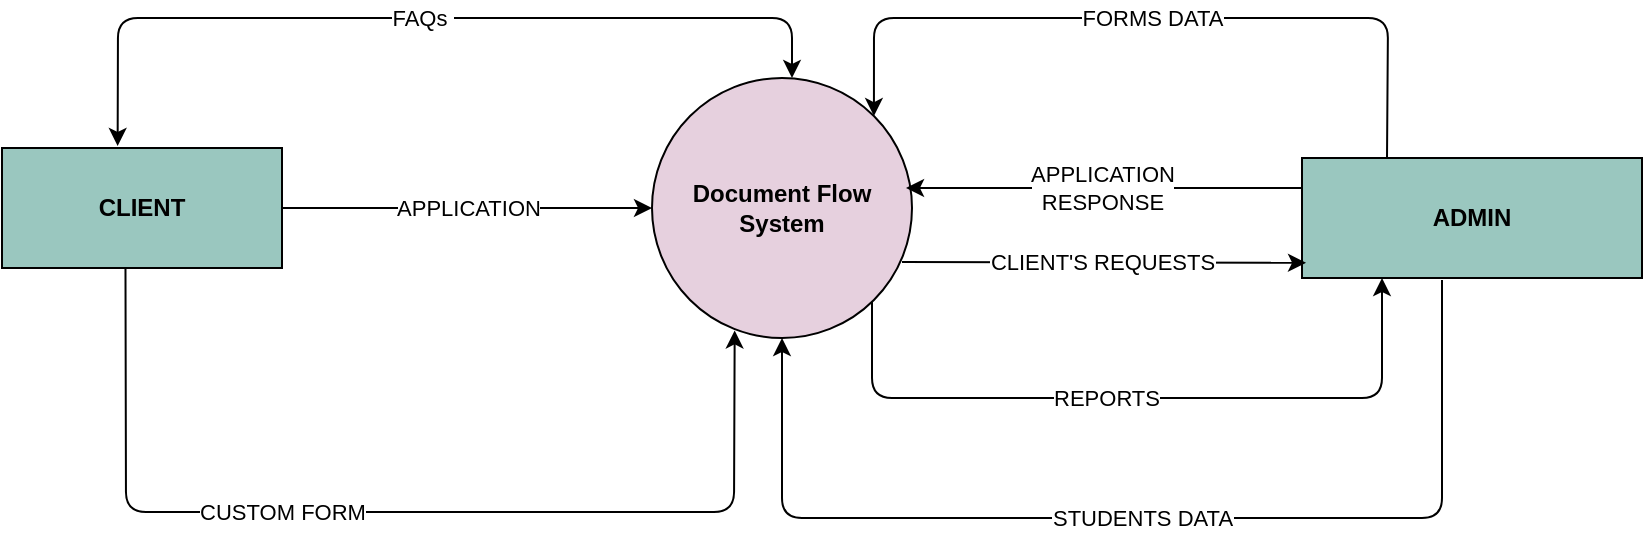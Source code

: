 <mxfile version="13.8.8" type="device"><diagram id="P5gVe64alsKlVk9m4h0j" name="Page-1"><mxGraphModel dx="5968" dy="1582" grid="1" gridSize="10" guides="1" tooltips="1" connect="1" arrows="1" fold="1" page="1" pageScale="1" pageWidth="850" pageHeight="1100" math="0" shadow="0"><root><mxCell id="0"/><mxCell id="1" parent="0"/><mxCell id="lvWQTdq-mNcc2SmkxxMN-1" value="&lt;b&gt;Document Flow System&lt;/b&gt;" style="ellipse;whiteSpace=wrap;html=1;aspect=fixed;fillColor=#E6D0DE;" parent="1" vertex="1"><mxGeometry x="-4755" y="-1000" width="130" height="130" as="geometry"/></mxCell><mxCell id="lvWQTdq-mNcc2SmkxxMN-2" value="&lt;b&gt;CLIENT&lt;/b&gt;" style="rounded=0;whiteSpace=wrap;html=1;fillColor=#9AC7BF;" parent="1" vertex="1"><mxGeometry x="-5080" y="-965" width="140" height="60" as="geometry"/></mxCell><mxCell id="zhH6NQehIsVaF82Q3OrE-2" style="edgeStyle=orthogonalEdgeStyle;rounded=0;orthogonalLoop=1;jettySize=auto;html=1;exitX=0;exitY=0.25;exitDx=0;exitDy=0;entryX=0.977;entryY=0.423;entryDx=0;entryDy=0;entryPerimeter=0;startArrow=none;startFill=0;" edge="1" parent="1" source="lvWQTdq-mNcc2SmkxxMN-3" target="lvWQTdq-mNcc2SmkxxMN-1"><mxGeometry relative="1" as="geometry"/></mxCell><mxCell id="zhH6NQehIsVaF82Q3OrE-3" value="APPLICATION&lt;br&gt;RESPONSE" style="edgeLabel;html=1;align=center;verticalAlign=middle;resizable=0;points=[];" vertex="1" connectable="0" parent="zhH6NQehIsVaF82Q3OrE-2"><mxGeometry x="0.162" relative="1" as="geometry"><mxPoint x="15" as="offset"/></mxGeometry></mxCell><mxCell id="lvWQTdq-mNcc2SmkxxMN-3" value="&lt;b&gt;ADMIN&lt;/b&gt;" style="rounded=0;whiteSpace=wrap;html=1;fillColor=#9AC7BF;" parent="1" vertex="1"><mxGeometry x="-4430" y="-960" width="170" height="60" as="geometry"/></mxCell><mxCell id="lvWQTdq-mNcc2SmkxxMN-10" value="REPORTS" style="endArrow=classic;html=1;" parent="1" edge="1"><mxGeometry x="-0.092" width="50" height="50" relative="1" as="geometry"><mxPoint x="-4645" y="-888" as="sourcePoint"/><mxPoint x="-4390" y="-900" as="targetPoint"/><Array as="points"><mxPoint x="-4645" y="-840"/><mxPoint x="-4390" y="-840"/></Array><mxPoint as="offset"/></mxGeometry></mxCell><mxCell id="lvWQTdq-mNcc2SmkxxMN-12" value="CLIENT'S REQUESTS" style="endArrow=classic;html=1;entryX=0.006;entryY=0.873;entryDx=0;entryDy=0;entryPerimeter=0;" parent="1" edge="1"><mxGeometry x="-0.01" width="50" height="50" relative="1" as="geometry"><mxPoint x="-4630" y="-908" as="sourcePoint"/><mxPoint x="-4427.98" y="-907.62" as="targetPoint"/><Array as="points"/><mxPoint as="offset"/></mxGeometry></mxCell><mxCell id="lvWQTdq-mNcc2SmkxxMN-13" value="FORMS DATA" style="endArrow=classic;html=1;exitX=0.25;exitY=0;exitDx=0;exitDy=0;entryX=1;entryY=0;entryDx=0;entryDy=0;" parent="1" source="lvWQTdq-mNcc2SmkxxMN-3" target="lvWQTdq-mNcc2SmkxxMN-1" edge="1"><mxGeometry width="50" height="50" relative="1" as="geometry"><mxPoint x="-4625" y="-930" as="sourcePoint"/><mxPoint x="-4455" y="-1010" as="targetPoint"/><Array as="points"><mxPoint x="-4387" y="-1030"/><mxPoint x="-4644" y="-1030"/></Array></mxGeometry></mxCell><mxCell id="lvWQTdq-mNcc2SmkxxMN-14" value="STUDENTS DATA" style="endArrow=classic;html=1;entryX=0.5;entryY=1;entryDx=0;entryDy=0;" parent="1" target="lvWQTdq-mNcc2SmkxxMN-1" edge="1"><mxGeometry width="50" height="50" relative="1" as="geometry"><mxPoint x="-4360" y="-899" as="sourcePoint"/><mxPoint x="-4668" y="-870" as="targetPoint"/><Array as="points"><mxPoint x="-4360" y="-780"/><mxPoint x="-4690" y="-780"/></Array></mxGeometry></mxCell><mxCell id="lvWQTdq-mNcc2SmkxxMN-16" value="APPLICATION" style="endArrow=classic;html=1;exitX=1;exitY=0.5;exitDx=0;exitDy=0;entryX=0;entryY=0.5;entryDx=0;entryDy=0;" parent="1" source="lvWQTdq-mNcc2SmkxxMN-2" target="lvWQTdq-mNcc2SmkxxMN-1" edge="1"><mxGeometry width="50" height="50" relative="1" as="geometry"><mxPoint x="-5025" y="-870" as="sourcePoint"/><mxPoint x="-4825" y="-770" as="targetPoint"/><Array as="points"/></mxGeometry></mxCell><mxCell id="lvWQTdq-mNcc2SmkxxMN-17" value="FAQs&amp;nbsp;" style="endArrow=classic;html=1;entryX=0.413;entryY=-0.017;entryDx=0;entryDy=0;entryPerimeter=0;startArrow=classic;startFill=1;" parent="1" target="lvWQTdq-mNcc2SmkxxMN-2" edge="1"><mxGeometry width="50" height="50" relative="1" as="geometry"><mxPoint x="-4685" y="-1000" as="sourcePoint"/><mxPoint x="-5015" y="-1070" as="targetPoint"/><Array as="points"><mxPoint x="-4685" y="-1000"/><mxPoint x="-4685" y="-1030"/><mxPoint x="-5022" y="-1030"/></Array></mxGeometry></mxCell><mxCell id="lvWQTdq-mNcc2SmkxxMN-18" value="CUSTOM FORM" style="endArrow=classic;html=1;entryX=0.318;entryY=0.994;entryDx=0;entryDy=0;entryPerimeter=0;exitX=0.441;exitY=1.05;exitDx=0;exitDy=0;exitPerimeter=0;" parent="1" edge="1"><mxGeometry x="-0.224" width="50" height="50" relative="1" as="geometry"><mxPoint x="-5018.26" y="-905" as="sourcePoint"/><mxPoint x="-4713.66" y="-873.78" as="targetPoint"/><Array as="points"><mxPoint x="-5018" y="-783"/><mxPoint x="-4714" y="-783"/></Array><mxPoint as="offset"/></mxGeometry></mxCell></root></mxGraphModel></diagram></mxfile>